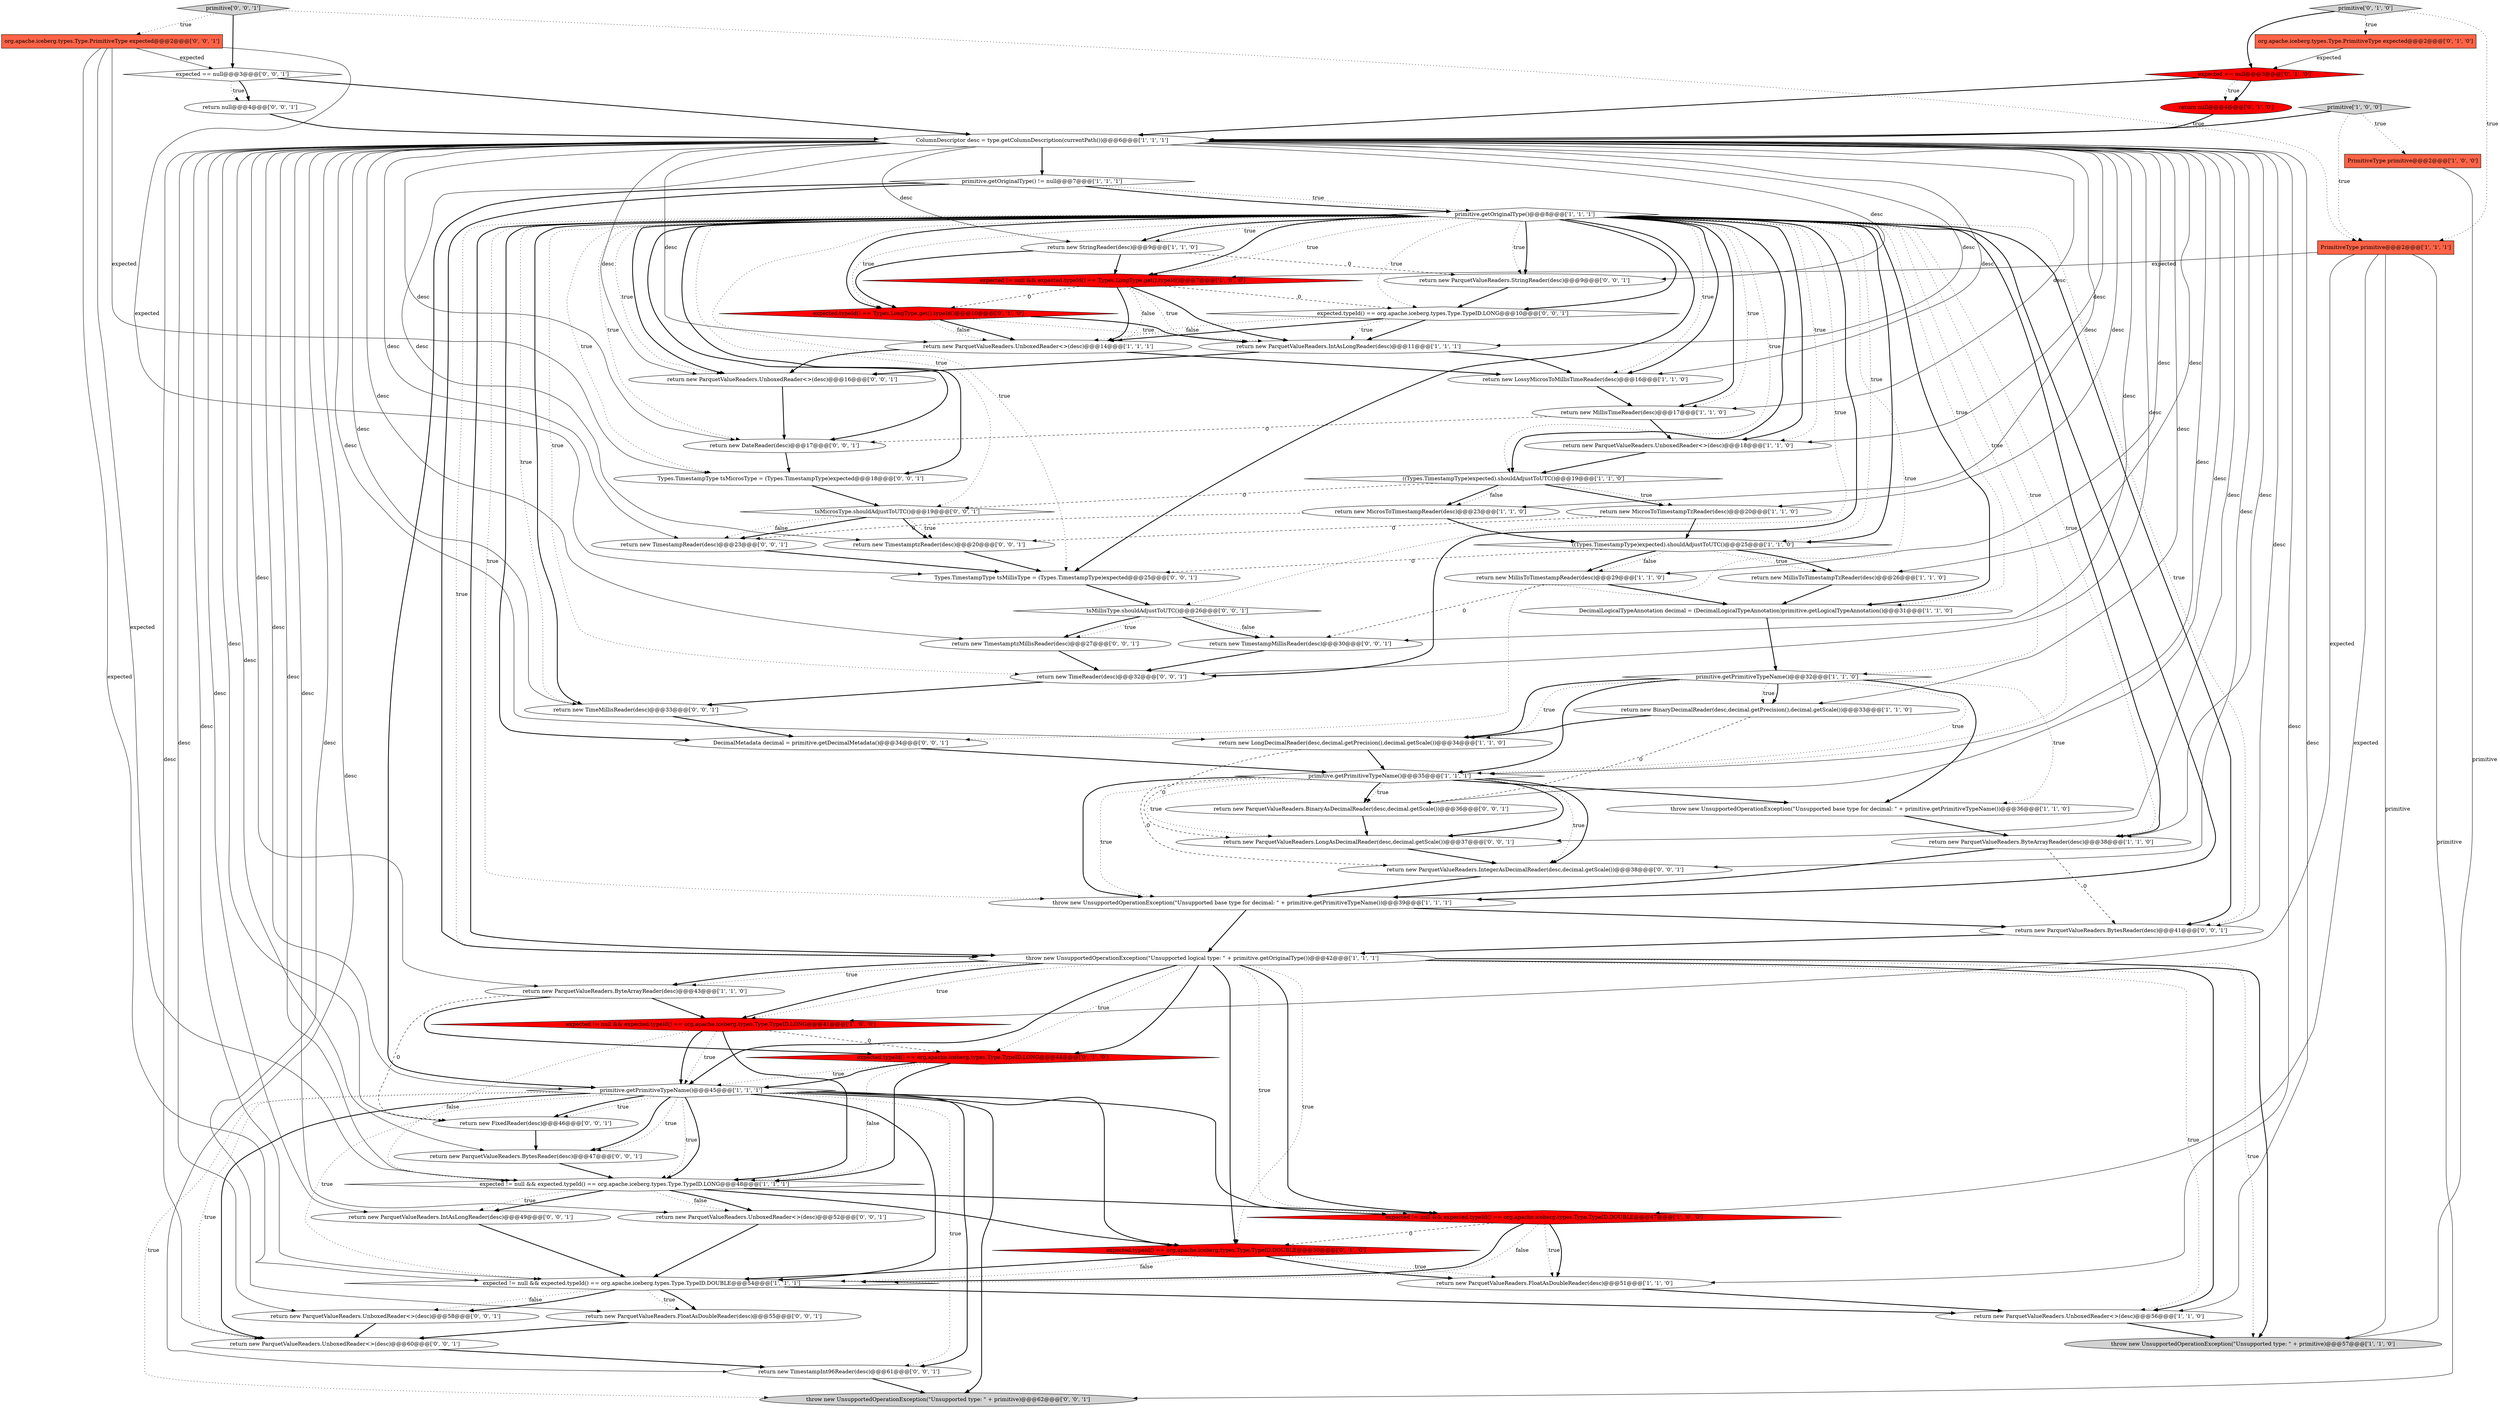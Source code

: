 digraph {
12 [style = filled, label = "primitive.getPrimitiveTypeName()@@@35@@@['1', '1', '1']", fillcolor = white, shape = diamond image = "AAA0AAABBB1BBB"];
28 [style = filled, label = "throw new UnsupportedOperationException(\"Unsupported type: \" + primitive)@@@57@@@['1', '1', '0']", fillcolor = lightgray, shape = ellipse image = "AAA0AAABBB1BBB"];
5 [style = filled, label = "expected != null && expected.typeId() == org.apache.iceberg.types.Type.TypeID.LONG@@@48@@@['1', '1', '1']", fillcolor = white, shape = diamond image = "AAA0AAABBB1BBB"];
42 [style = filled, label = "expected.typeId() == org.apache.iceberg.types.Type.TypeID.DOUBLE@@@50@@@['0', '1', '0']", fillcolor = red, shape = diamond image = "AAA1AAABBB2BBB"];
1 [style = filled, label = "return new MillisTimeReader(desc)@@@17@@@['1', '1', '0']", fillcolor = white, shape = ellipse image = "AAA0AAABBB1BBB"];
13 [style = filled, label = "PrimitiveType primitive@@@2@@@['1', '0', '0']", fillcolor = tomato, shape = box image = "AAA0AAABBB1BBB"];
50 [style = filled, label = "return new ParquetValueReaders.UnboxedReader<>(desc)@@@60@@@['0', '0', '1']", fillcolor = white, shape = ellipse image = "AAA0AAABBB3BBB"];
61 [style = filled, label = "return new ParquetValueReaders.StringReader(desc)@@@9@@@['0', '0', '1']", fillcolor = white, shape = ellipse image = "AAA0AAABBB3BBB"];
69 [style = filled, label = "DecimalMetadata decimal = primitive.getDecimalMetadata()@@@34@@@['0', '0', '1']", fillcolor = white, shape = ellipse image = "AAA0AAABBB3BBB"];
60 [style = filled, label = "return new TimestampInt96Reader(desc)@@@61@@@['0', '0', '1']", fillcolor = white, shape = ellipse image = "AAA0AAABBB3BBB"];
74 [style = filled, label = "return new TimestamptzReader(desc)@@@20@@@['0', '0', '1']", fillcolor = white, shape = ellipse image = "AAA0AAABBB3BBB"];
0 [style = filled, label = "expected != null && expected.typeId() == org.apache.iceberg.types.Type.TypeID.LONG@@@41@@@['1', '0', '0']", fillcolor = red, shape = diamond image = "AAA1AAABBB1BBB"];
31 [style = filled, label = "return new LongDecimalReader(desc,decimal.getPrecision(),decimal.getScale())@@@34@@@['1', '1', '0']", fillcolor = white, shape = ellipse image = "AAA0AAABBB1BBB"];
46 [style = filled, label = "expected.typeId() == org.apache.iceberg.types.Type.TypeID.LONG@@@10@@@['0', '0', '1']", fillcolor = white, shape = diamond image = "AAA0AAABBB3BBB"];
16 [style = filled, label = "expected != null && expected.typeId() == org.apache.iceberg.types.Type.TypeID.DOUBLE@@@47@@@['1', '0', '0']", fillcolor = red, shape = diamond image = "AAA1AAABBB1BBB"];
64 [style = filled, label = "return new ParquetValueReaders.BytesReader(desc)@@@47@@@['0', '0', '1']", fillcolor = white, shape = ellipse image = "AAA0AAABBB3BBB"];
33 [style = filled, label = "ColumnDescriptor desc = type.getColumnDescription(currentPath())@@@6@@@['1', '1', '1']", fillcolor = white, shape = ellipse image = "AAA0AAABBB1BBB"];
3 [style = filled, label = "expected != null && expected.typeId() == Types.LongType.get().typeId()@@@7@@@['1', '0', '0']", fillcolor = red, shape = diamond image = "AAA1AAABBB1BBB"];
15 [style = filled, label = "throw new UnsupportedOperationException(\"Unsupported base type for decimal: \" + primitive.getPrimitiveTypeName())@@@36@@@['1', '1', '0']", fillcolor = white, shape = ellipse image = "AAA0AAABBB1BBB"];
41 [style = filled, label = "org.apache.iceberg.types.Type.PrimitiveType expected@@@2@@@['0', '1', '0']", fillcolor = tomato, shape = box image = "AAA0AAABBB2BBB"];
47 [style = filled, label = "return null@@@4@@@['0', '0', '1']", fillcolor = white, shape = ellipse image = "AAA0AAABBB3BBB"];
52 [style = filled, label = "return new TimeReader(desc)@@@32@@@['0', '0', '1']", fillcolor = white, shape = ellipse image = "AAA0AAABBB3BBB"];
57 [style = filled, label = "tsMillisType.shouldAdjustToUTC()@@@26@@@['0', '0', '1']", fillcolor = white, shape = diamond image = "AAA0AAABBB3BBB"];
59 [style = filled, label = "org.apache.iceberg.types.Type.PrimitiveType expected@@@2@@@['0', '0', '1']", fillcolor = tomato, shape = box image = "AAA0AAABBB3BBB"];
40 [style = filled, label = "expected.typeId() == Types.LongType.get().typeId()@@@10@@@['0', '1', '0']", fillcolor = red, shape = diamond image = "AAA1AAABBB2BBB"];
24 [style = filled, label = "PrimitiveType primitive@@@2@@@['1', '1', '1']", fillcolor = tomato, shape = box image = "AAA0AAABBB1BBB"];
71 [style = filled, label = "return new ParquetValueReaders.UnboxedReader<>(desc)@@@58@@@['0', '0', '1']", fillcolor = white, shape = ellipse image = "AAA0AAABBB3BBB"];
32 [style = filled, label = "return new MillisToTimestampTzReader(desc)@@@26@@@['1', '1', '0']", fillcolor = white, shape = ellipse image = "AAA0AAABBB1BBB"];
67 [style = filled, label = "tsMicrosType.shouldAdjustToUTC()@@@19@@@['0', '0', '1']", fillcolor = white, shape = diamond image = "AAA0AAABBB3BBB"];
17 [style = filled, label = "return new ParquetValueReaders.UnboxedReader<>(desc)@@@18@@@['1', '1', '0']", fillcolor = white, shape = ellipse image = "AAA0AAABBB1BBB"];
18 [style = filled, label = "primitive.getPrimitiveTypeName()@@@32@@@['1', '1', '0']", fillcolor = white, shape = diamond image = "AAA0AAABBB1BBB"];
22 [style = filled, label = "throw new UnsupportedOperationException(\"Unsupported logical type: \" + primitive.getOriginalType())@@@42@@@['1', '1', '1']", fillcolor = white, shape = ellipse image = "AAA0AAABBB1BBB"];
14 [style = filled, label = "((Types.TimestampType)expected).shouldAdjustToUTC()@@@25@@@['1', '1', '0']", fillcolor = white, shape = diamond image = "AAA0AAABBB1BBB"];
54 [style = filled, label = "primitive['0', '0', '1']", fillcolor = lightgray, shape = diamond image = "AAA0AAABBB3BBB"];
49 [style = filled, label = "return new ParquetValueReaders.IntegerAsDecimalReader(desc,decimal.getScale())@@@38@@@['0', '0', '1']", fillcolor = white, shape = ellipse image = "AAA0AAABBB3BBB"];
63 [style = filled, label = "expected == null@@@3@@@['0', '0', '1']", fillcolor = white, shape = diamond image = "AAA0AAABBB3BBB"];
8 [style = filled, label = "return new LossyMicrosToMillisTimeReader(desc)@@@16@@@['1', '1', '0']", fillcolor = white, shape = ellipse image = "AAA0AAABBB1BBB"];
26 [style = filled, label = "return new ParquetValueReaders.UnboxedReader<>(desc)@@@14@@@['1', '1', '1']", fillcolor = white, shape = ellipse image = "AAA0AAABBB1BBB"];
66 [style = filled, label = "Types.TimestampType tsMillisType = (Types.TimestampType)expected@@@25@@@['0', '0', '1']", fillcolor = white, shape = ellipse image = "AAA0AAABBB3BBB"];
62 [style = filled, label = "return new ParquetValueReaders.BytesReader(desc)@@@41@@@['0', '0', '1']", fillcolor = white, shape = ellipse image = "AAA0AAABBB3BBB"];
20 [style = filled, label = "expected != null && expected.typeId() == org.apache.iceberg.types.Type.TypeID.DOUBLE@@@54@@@['1', '1', '1']", fillcolor = white, shape = diamond image = "AAA0AAABBB1BBB"];
39 [style = filled, label = "expected.typeId() == org.apache.iceberg.types.Type.TypeID.LONG@@@44@@@['0', '1', '0']", fillcolor = red, shape = diamond image = "AAA1AAABBB2BBB"];
58 [style = filled, label = "return new ParquetValueReaders.FloatAsDoubleReader(desc)@@@55@@@['0', '0', '1']", fillcolor = white, shape = ellipse image = "AAA0AAABBB3BBB"];
6 [style = filled, label = "return new MillisToTimestampReader(desc)@@@29@@@['1', '1', '0']", fillcolor = white, shape = ellipse image = "AAA0AAABBB1BBB"];
21 [style = filled, label = "((Types.TimestampType)expected).shouldAdjustToUTC()@@@19@@@['1', '1', '0']", fillcolor = white, shape = diamond image = "AAA0AAABBB1BBB"];
9 [style = filled, label = "DecimalLogicalTypeAnnotation decimal = (DecimalLogicalTypeAnnotation)primitive.getLogicalTypeAnnotation()@@@31@@@['1', '1', '0']", fillcolor = white, shape = ellipse image = "AAA0AAABBB1BBB"];
27 [style = filled, label = "return new MicrosToTimestampReader(desc)@@@23@@@['1', '1', '0']", fillcolor = white, shape = ellipse image = "AAA0AAABBB1BBB"];
48 [style = filled, label = "return new FixedReader(desc)@@@46@@@['0', '0', '1']", fillcolor = white, shape = ellipse image = "AAA0AAABBB3BBB"];
53 [style = filled, label = "Types.TimestampType tsMicrosType = (Types.TimestampType)expected@@@18@@@['0', '0', '1']", fillcolor = white, shape = ellipse image = "AAA0AAABBB3BBB"];
35 [style = filled, label = "return new ParquetValueReaders.ByteArrayReader(desc)@@@38@@@['1', '1', '0']", fillcolor = white, shape = ellipse image = "AAA0AAABBB1BBB"];
45 [style = filled, label = "return new TimestampMillisReader(desc)@@@30@@@['0', '0', '1']", fillcolor = white, shape = ellipse image = "AAA0AAABBB3BBB"];
70 [style = filled, label = "return new ParquetValueReaders.BinaryAsDecimalReader(desc,decimal.getScale())@@@36@@@['0', '0', '1']", fillcolor = white, shape = ellipse image = "AAA0AAABBB3BBB"];
34 [style = filled, label = "return new ParquetValueReaders.ByteArrayReader(desc)@@@43@@@['1', '1', '0']", fillcolor = white, shape = ellipse image = "AAA0AAABBB1BBB"];
11 [style = filled, label = "return new BinaryDecimalReader(desc,decimal.getPrecision(),decimal.getScale())@@@33@@@['1', '1', '0']", fillcolor = white, shape = ellipse image = "AAA0AAABBB1BBB"];
19 [style = filled, label = "primitive.getOriginalType()@@@8@@@['1', '1', '1']", fillcolor = white, shape = diamond image = "AAA0AAABBB1BBB"];
38 [style = filled, label = "expected == null@@@3@@@['0', '1', '0']", fillcolor = red, shape = diamond image = "AAA1AAABBB2BBB"];
68 [style = filled, label = "return new TimestampReader(desc)@@@23@@@['0', '0', '1']", fillcolor = white, shape = ellipse image = "AAA0AAABBB3BBB"];
36 [style = filled, label = "return new StringReader(desc)@@@9@@@['1', '1', '0']", fillcolor = white, shape = ellipse image = "AAA0AAABBB1BBB"];
7 [style = filled, label = "return new ParquetValueReaders.UnboxedReader<>(desc)@@@56@@@['1', '1', '0']", fillcolor = white, shape = ellipse image = "AAA0AAABBB1BBB"];
43 [style = filled, label = "primitive['0', '1', '0']", fillcolor = lightgray, shape = diamond image = "AAA0AAABBB2BBB"];
65 [style = filled, label = "return new TimeMillisReader(desc)@@@33@@@['0', '0', '1']", fillcolor = white, shape = ellipse image = "AAA0AAABBB3BBB"];
2 [style = filled, label = "throw new UnsupportedOperationException(\"Unsupported base type for decimal: \" + primitive.getPrimitiveTypeName())@@@39@@@['1', '1', '1']", fillcolor = white, shape = ellipse image = "AAA0AAABBB1BBB"];
30 [style = filled, label = "primitive.getPrimitiveTypeName()@@@45@@@['1', '1', '1']", fillcolor = white, shape = diamond image = "AAA0AAABBB1BBB"];
51 [style = filled, label = "return new ParquetValueReaders.UnboxedReader<>(desc)@@@52@@@['0', '0', '1']", fillcolor = white, shape = ellipse image = "AAA0AAABBB3BBB"];
55 [style = filled, label = "return new ParquetValueReaders.IntAsLongReader(desc)@@@49@@@['0', '0', '1']", fillcolor = white, shape = ellipse image = "AAA0AAABBB3BBB"];
10 [style = filled, label = "primitive.getOriginalType() != null@@@7@@@['1', '1', '1']", fillcolor = white, shape = diamond image = "AAA0AAABBB1BBB"];
29 [style = filled, label = "return new ParquetValueReaders.IntAsLongReader(desc)@@@11@@@['1', '1', '1']", fillcolor = white, shape = ellipse image = "AAA0AAABBB1BBB"];
37 [style = filled, label = "return null@@@4@@@['0', '1', '0']", fillcolor = red, shape = ellipse image = "AAA1AAABBB2BBB"];
4 [style = filled, label = "return new MicrosToTimestampTzReader(desc)@@@20@@@['1', '1', '0']", fillcolor = white, shape = ellipse image = "AAA0AAABBB1BBB"];
73 [style = filled, label = "return new TimestamptzMillisReader(desc)@@@27@@@['0', '0', '1']", fillcolor = white, shape = ellipse image = "AAA0AAABBB3BBB"];
56 [style = filled, label = "return new ParquetValueReaders.UnboxedReader<>(desc)@@@16@@@['0', '0', '1']", fillcolor = white, shape = ellipse image = "AAA0AAABBB3BBB"];
72 [style = filled, label = "return new ParquetValueReaders.LongAsDecimalReader(desc,decimal.getScale())@@@37@@@['0', '0', '1']", fillcolor = white, shape = ellipse image = "AAA0AAABBB3BBB"];
23 [style = filled, label = "primitive['1', '0', '0']", fillcolor = lightgray, shape = diamond image = "AAA0AAABBB1BBB"];
75 [style = filled, label = "return new DateReader(desc)@@@17@@@['0', '0', '1']", fillcolor = white, shape = ellipse image = "AAA0AAABBB3BBB"];
25 [style = filled, label = "return new ParquetValueReaders.FloatAsDoubleReader(desc)@@@51@@@['1', '1', '0']", fillcolor = white, shape = ellipse image = "AAA0AAABBB1BBB"];
44 [style = filled, label = "throw new UnsupportedOperationException(\"Unsupported type: \" + primitive)@@@62@@@['0', '0', '1']", fillcolor = lightgray, shape = ellipse image = "AAA0AAABBB3BBB"];
19->40 [style = dotted, label="true"];
30->5 [style = dotted, label="true"];
33->70 [style = solid, label="desc"];
0->30 [style = bold, label=""];
5->55 [style = bold, label=""];
58->50 [style = bold, label=""];
24->28 [style = solid, label="primitive"];
14->32 [style = dotted, label="true"];
30->44 [style = dotted, label="true"];
3->40 [style = dashed, label="0"];
20->58 [style = bold, label=""];
11->70 [style = dashed, label="0"];
33->64 [style = solid, label="desc"];
30->20 [style = bold, label=""];
54->63 [style = bold, label=""];
59->66 [style = solid, label="expected"];
10->19 [style = bold, label=""];
59->20 [style = solid, label="expected"];
18->15 [style = dotted, label="true"];
68->66 [style = bold, label=""];
19->53 [style = dotted, label="true"];
19->36 [style = bold, label=""];
3->26 [style = dotted, label="false"];
61->46 [style = bold, label=""];
29->56 [style = bold, label=""];
47->33 [style = bold, label=""];
26->56 [style = bold, label=""];
22->30 [style = bold, label=""];
59->5 [style = solid, label="expected"];
54->24 [style = dotted, label="true"];
31->72 [style = dashed, label="0"];
33->27 [style = solid, label="desc"];
33->1 [style = solid, label="desc"];
33->68 [style = solid, label="desc"];
19->1 [style = bold, label=""];
8->1 [style = bold, label=""];
12->2 [style = bold, label=""];
19->57 [style = dotted, label="true"];
23->33 [style = bold, label=""];
33->31 [style = solid, label="desc"];
22->0 [style = bold, label=""];
19->69 [style = dotted, label="true"];
33->11 [style = solid, label="desc"];
19->9 [style = bold, label=""];
22->42 [style = dotted, label="true"];
22->16 [style = dotted, label="true"];
64->5 [style = bold, label=""];
67->68 [style = bold, label=""];
65->69 [style = bold, label=""];
67->74 [style = dotted, label="true"];
0->5 [style = dotted, label="false"];
19->69 [style = bold, label=""];
63->47 [style = dotted, label="true"];
40->26 [style = bold, label=""];
12->70 [style = dotted, label="true"];
19->65 [style = dotted, label="true"];
19->61 [style = bold, label=""];
33->35 [style = solid, label="desc"];
33->62 [style = solid, label="desc"];
33->48 [style = solid, label="desc"];
33->32 [style = solid, label="desc"];
37->33 [style = bold, label=""];
19->35 [style = dotted, label="true"];
19->3 [style = bold, label=""];
17->21 [style = bold, label=""];
33->45 [style = solid, label="desc"];
30->60 [style = bold, label=""];
57->45 [style = dotted, label="false"];
69->12 [style = bold, label=""];
18->31 [style = bold, label=""];
20->58 [style = dotted, label="true"];
46->29 [style = dotted, label="true"];
3->29 [style = dotted, label="true"];
19->17 [style = dotted, label="true"];
22->0 [style = dotted, label="true"];
30->42 [style = bold, label=""];
18->11 [style = bold, label=""];
22->7 [style = dotted, label="true"];
18->15 [style = bold, label=""];
52->65 [style = bold, label=""];
42->20 [style = dotted, label="false"];
18->12 [style = bold, label=""];
33->5 [style = solid, label="desc"];
19->66 [style = dotted, label="true"];
12->2 [style = dotted, label="true"];
30->50 [style = dotted, label="true"];
19->62 [style = dotted, label="true"];
19->75 [style = dotted, label="true"];
19->21 [style = dotted, label="true"];
19->2 [style = bold, label=""];
19->75 [style = bold, label=""];
57->45 [style = bold, label=""];
19->36 [style = dotted, label="true"];
25->7 [style = bold, label=""];
22->7 [style = bold, label=""];
34->0 [style = bold, label=""];
24->44 [style = solid, label="primitive"];
15->35 [style = bold, label=""];
41->38 [style = solid, label="expected"];
1->17 [style = bold, label=""];
24->3 [style = solid, label="expected"];
19->56 [style = bold, label=""];
40->29 [style = dotted, label="true"];
39->5 [style = dotted, label="false"];
54->59 [style = dotted, label="true"];
35->62 [style = dashed, label="0"];
18->11 [style = dotted, label="true"];
33->4 [style = solid, label="desc"];
21->67 [style = dashed, label="0"];
33->75 [style = solid, label="desc"];
14->6 [style = dotted, label="false"];
6->45 [style = dashed, label="0"];
38->37 [style = bold, label=""];
20->71 [style = dotted, label="false"];
19->3 [style = dotted, label="true"];
59->63 [style = solid, label="expected"];
19->9 [style = dotted, label="true"];
19->22 [style = dotted, label="true"];
33->55 [style = solid, label="desc"];
19->62 [style = bold, label=""];
56->75 [style = bold, label=""];
19->46 [style = bold, label=""];
19->61 [style = dotted, label="true"];
20->7 [style = bold, label=""];
16->25 [style = dotted, label="true"];
38->33 [style = bold, label=""];
16->20 [style = bold, label=""];
45->52 [style = bold, label=""];
19->22 [style = bold, label=""];
66->57 [style = bold, label=""];
23->24 [style = dotted, label="true"];
3->29 [style = bold, label=""];
14->6 [style = bold, label=""];
46->26 [style = dotted, label="false"];
30->44 [style = bold, label=""];
67->68 [style = dotted, label="false"];
30->60 [style = dotted, label="true"];
40->29 [style = bold, label=""];
21->4 [style = bold, label=""];
73->52 [style = bold, label=""];
22->42 [style = bold, label=""];
60->44 [style = bold, label=""];
38->37 [style = dotted, label="true"];
27->68 [style = dashed, label="0"];
19->1 [style = dotted, label="true"];
33->12 [style = solid, label="desc"];
63->47 [style = bold, label=""];
4->14 [style = bold, label=""];
36->40 [style = bold, label=""];
33->30 [style = solid, label="desc"];
62->22 [style = bold, label=""];
27->14 [style = bold, label=""];
59->53 [style = solid, label="expected"];
21->27 [style = bold, label=""];
22->16 [style = bold, label=""];
39->5 [style = bold, label=""];
42->25 [style = bold, label=""];
43->24 [style = dotted, label="true"];
14->66 [style = dashed, label="0"];
16->42 [style = dashed, label="0"];
35->2 [style = bold, label=""];
19->18 [style = dotted, label="true"];
21->27 [style = dotted, label="false"];
33->52 [style = solid, label="desc"];
3->26 [style = bold, label=""];
48->64 [style = bold, label=""];
19->12 [style = dotted, label="true"];
33->34 [style = solid, label="desc"];
12->49 [style = dotted, label="true"];
26->8 [style = bold, label=""];
22->28 [style = bold, label=""];
33->26 [style = solid, label="desc"];
19->17 [style = bold, label=""];
39->30 [style = dotted, label="true"];
3->46 [style = dashed, label="0"];
12->70 [style = bold, label=""];
34->48 [style = dashed, label="0"];
0->30 [style = dotted, label="true"];
33->6 [style = solid, label="desc"];
31->12 [style = bold, label=""];
30->50 [style = bold, label=""];
51->20 [style = bold, label=""];
46->29 [style = bold, label=""];
19->8 [style = dotted, label="true"];
5->51 [style = dotted, label="false"];
33->61 [style = solid, label="desc"];
12->49 [style = bold, label=""];
33->65 [style = solid, label="desc"];
5->16 [style = bold, label=""];
33->72 [style = solid, label="desc"];
32->9 [style = bold, label=""];
11->31 [style = bold, label=""];
74->66 [style = bold, label=""];
57->73 [style = dotted, label="true"];
30->64 [style = bold, label=""];
9->18 [style = bold, label=""];
19->14 [style = bold, label=""];
43->38 [style = bold, label=""];
7->28 [style = bold, label=""];
19->53 [style = bold, label=""];
19->66 [style = bold, label=""];
33->51 [style = solid, label="desc"];
30->5 [style = bold, label=""];
50->60 [style = bold, label=""];
10->19 [style = dotted, label="true"];
33->36 [style = solid, label="desc"];
33->71 [style = solid, label="desc"];
19->35 [style = bold, label=""];
23->13 [style = dotted, label="true"];
34->39 [style = bold, label=""];
19->56 [style = dotted, label="true"];
30->20 [style = dotted, label="true"];
12->72 [style = bold, label=""];
22->39 [style = bold, label=""];
49->2 [style = bold, label=""];
1->75 [style = dashed, label="0"];
12->72 [style = dotted, label="true"];
70->72 [style = bold, label=""];
19->40 [style = bold, label=""];
14->32 [style = bold, label=""];
10->30 [style = bold, label=""];
53->67 [style = bold, label=""];
33->74 [style = solid, label="desc"];
0->5 [style = bold, label=""];
19->21 [style = bold, label=""];
22->34 [style = dotted, label="true"];
10->22 [style = bold, label=""];
33->50 [style = solid, label="desc"];
29->8 [style = bold, label=""];
33->29 [style = solid, label="desc"];
19->14 [style = dotted, label="true"];
5->51 [style = bold, label=""];
63->33 [style = bold, label=""];
72->49 [style = bold, label=""];
55->20 [style = bold, label=""];
19->67 [style = dotted, label="true"];
19->2 [style = dotted, label="true"];
22->39 [style = dotted, label="true"];
30->48 [style = dotted, label="true"];
33->20 [style = solid, label="desc"];
67->74 [style = bold, label=""];
42->20 [style = bold, label=""];
12->15 [style = bold, label=""];
33->17 [style = solid, label="desc"];
57->73 [style = bold, label=""];
22->28 [style = dotted, label="true"];
16->25 [style = bold, label=""];
33->10 [style = bold, label=""];
19->65 [style = bold, label=""];
0->39 [style = dashed, label="0"];
33->7 [style = solid, label="desc"];
21->4 [style = dotted, label="true"];
19->8 [style = bold, label=""];
33->73 [style = solid, label="desc"];
20->71 [style = bold, label=""];
19->52 [style = dotted, label="true"];
4->74 [style = dashed, label="0"];
39->30 [style = bold, label=""];
30->64 [style = dotted, label="true"];
33->60 [style = solid, label="desc"];
19->52 [style = bold, label=""];
18->12 [style = dotted, label="true"];
46->26 [style = bold, label=""];
16->20 [style = dotted, label="false"];
71->50 [style = bold, label=""];
33->25 [style = solid, label="desc"];
33->8 [style = solid, label="desc"];
22->34 [style = bold, label=""];
33->58 [style = solid, label="desc"];
19->46 [style = dotted, label="true"];
33->49 [style = solid, label="desc"];
36->61 [style = dashed, label="0"];
43->41 [style = dotted, label="true"];
40->26 [style = dotted, label="false"];
42->25 [style = dotted, label="true"];
5->42 [style = bold, label=""];
30->48 [style = bold, label=""];
6->9 [style = bold, label=""];
2->22 [style = bold, label=""];
18->31 [style = dotted, label="true"];
30->16 [style = bold, label=""];
75->53 [style = bold, label=""];
33->56 [style = solid, label="desc"];
5->55 [style = dotted, label="true"];
13->28 [style = solid, label="primitive"];
12->49 [style = dashed, label="0"];
24->16 [style = solid, label="expected"];
24->0 [style = solid, label="expected"];
2->62 [style = bold, label=""];
36->3 [style = bold, label=""];
}
